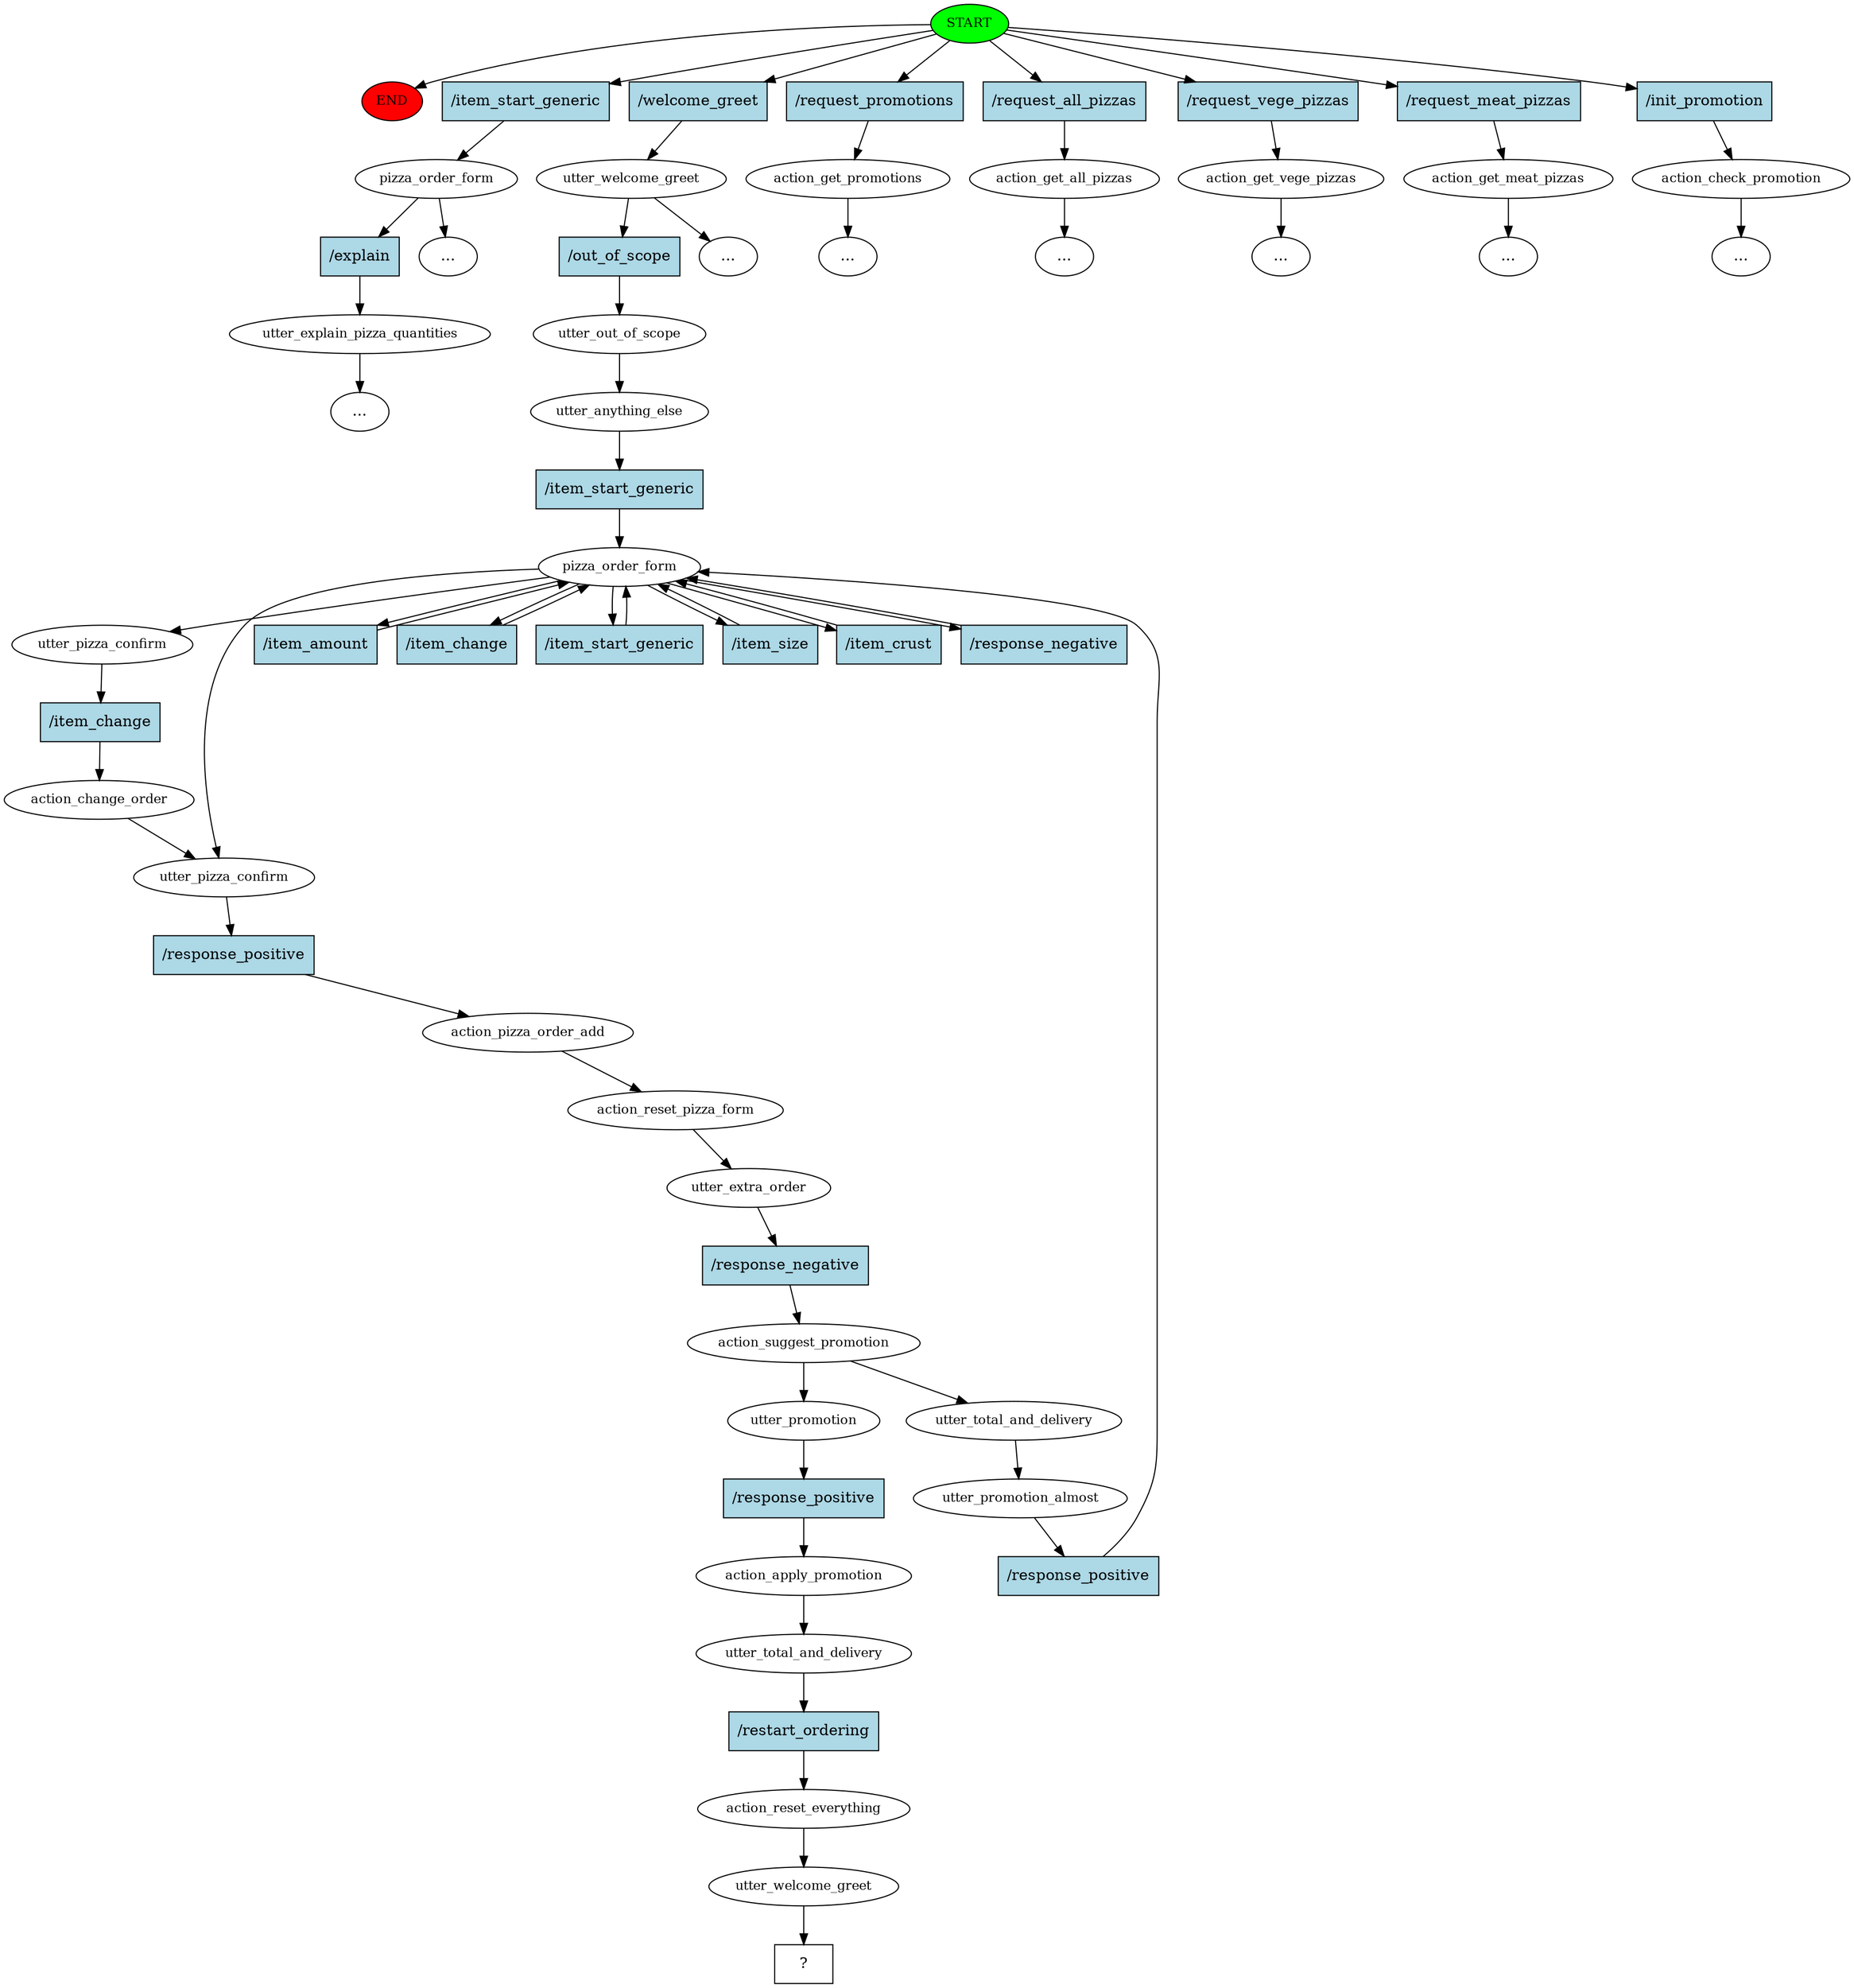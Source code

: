 digraph  {
0 [class="start active", fillcolor=green, fontsize=12, label=START, style=filled];
"-1" [class=end, fillcolor=red, fontsize=12, label=END, style=filled];
1 [class="", fontsize=12, label=pizza_order_form];
9 [class=active, fontsize=12, label=utter_welcome_greet];
41 [class="", fontsize=12, label=action_get_promotions];
"-44" [class=ellipsis, label="..."];
45 [class="", fontsize=12, label=action_get_all_pizzas];
"-47" [class=ellipsis, label="..."];
46 [class="", fontsize=12, label=action_get_vege_pizzas];
"-48" [class=ellipsis, label="..."];
47 [class="", fontsize=12, label=action_get_meat_pizzas];
"-49" [class=ellipsis, label="..."];
53 [class="", fontsize=12, label=action_check_promotion];
"-56" [class=ellipsis, label="..."];
57 [class="", fontsize=12, label=utter_explain_pizza_quantities];
"-58" [class=ellipsis, label="..."];
"-80" [class=ellipsis, label="..."];
"-94" [class=ellipsis, label="..."];
95 [class=active, fontsize=12, label=utter_out_of_scope];
96 [class=active, fontsize=12, label=utter_anything_else];
97 [class=active, fontsize=12, label=pizza_order_form];
105 [class=active, fontsize=12, label=utter_pizza_confirm];
106 [class=active, fontsize=12, label=action_change_order];
107 [class=active, fontsize=12, label=utter_pizza_confirm];
108 [class=active, fontsize=12, label=action_pizza_order_add];
109 [class=active, fontsize=12, label=action_reset_pizza_form];
110 [class=active, fontsize=12, label=utter_extra_order];
111 [class=active, fontsize=12, label=action_suggest_promotion];
112 [class=active, fontsize=12, label=utter_total_and_delivery];
113 [class=active, fontsize=12, label=utter_promotion_almost];
125 [class=active, fontsize=12, label=utter_promotion];
126 [class=active, fontsize=12, label=action_apply_promotion];
127 [class=active, fontsize=12, label=utter_total_and_delivery];
128 [class=active, fontsize=12, label=action_reset_everything];
129 [class=active, fontsize=12, label=utter_welcome_greet];
130 [class="intent dashed active", label="  ?  ", shape=rect];
131 [class=intent, fillcolor=lightblue, label="/item_start_generic", shape=rect, style=filled];
132 [class="intent active", fillcolor=lightblue, label="/welcome_greet", shape=rect, style=filled];
133 [class=intent, fillcolor=lightblue, label="/request_promotions", shape=rect, style=filled];
134 [class=intent, fillcolor=lightblue, label="/request_all_pizzas", shape=rect, style=filled];
135 [class=intent, fillcolor=lightblue, label="/request_vege_pizzas", shape=rect, style=filled];
136 [class=intent, fillcolor=lightblue, label="/request_meat_pizzas", shape=rect, style=filled];
137 [class=intent, fillcolor=lightblue, label="/init_promotion", shape=rect, style=filled];
138 [class=intent, fillcolor=lightblue, label="/explain", shape=rect, style=filled];
139 [class="intent active", fillcolor=lightblue, label="/out_of_scope", shape=rect, style=filled];
140 [class="intent active", fillcolor=lightblue, label="/item_start_generic", shape=rect, style=filled];
141 [class="intent active", fillcolor=lightblue, label="/item_amount", shape=rect, style=filled];
142 [class="intent active", fillcolor=lightblue, label="/item_change", shape=rect, style=filled];
143 [class="intent active", fillcolor=lightblue, label="/item_start_generic", shape=rect, style=filled];
144 [class="intent active", fillcolor=lightblue, label="/item_size", shape=rect, style=filled];
145 [class="intent active", fillcolor=lightblue, label="/item_crust", shape=rect, style=filled];
146 [class="intent active", fillcolor=lightblue, label="/response_negative", shape=rect, style=filled];
147 [class="intent active", fillcolor=lightblue, label="/item_change", shape=rect, style=filled];
148 [class="intent active", fillcolor=lightblue, label="/response_positive", shape=rect, style=filled];
149 [class="intent active", fillcolor=lightblue, label="/response_negative", shape=rect, style=filled];
150 [class="intent active", fillcolor=lightblue, label="/response_positive", shape=rect, style=filled];
151 [class="intent active", fillcolor=lightblue, label="/response_positive", shape=rect, style=filled];
152 [class="intent active", fillcolor=lightblue, label="/restart_ordering", shape=rect, style=filled];
0 -> "-1"  [class="", key=NONE, label=""];
0 -> 131  [class="", key=0];
0 -> 132  [class=active, key=0];
0 -> 133  [class="", key=0];
0 -> 134  [class="", key=0];
0 -> 135  [class="", key=0];
0 -> 136  [class="", key=0];
0 -> 137  [class="", key=0];
1 -> "-94"  [class="", key=NONE, label=""];
1 -> 138  [class="", key=0];
9 -> "-80"  [class="", key=NONE, label=""];
9 -> 139  [class=active, key=0];
41 -> "-44"  [class="", key=NONE, label=""];
45 -> "-47"  [class="", key=NONE, label=""];
46 -> "-48"  [class="", key=NONE, label=""];
47 -> "-49"  [class="", key=NONE, label=""];
53 -> "-56"  [class="", key=NONE, label=""];
57 -> "-58"  [class="", key=NONE, label=""];
95 -> 96  [class=active, key=NONE, label=""];
96 -> 140  [class=active, key=0];
97 -> 105  [class=active, key=NONE, label=""];
97 -> 107  [class=active, key=NONE, label=""];
97 -> 141  [class=active, key=0];
97 -> 142  [class=active, key=0];
97 -> 143  [class=active, key=0];
97 -> 144  [class=active, key=0];
97 -> 145  [class=active, key=0];
97 -> 146  [class=active, key=0];
105 -> 147  [class=active, key=0];
106 -> 107  [class=active, key=NONE, label=""];
107 -> 148  [class=active, key=0];
108 -> 109  [class=active, key=NONE, label=""];
109 -> 110  [class=active, key=NONE, label=""];
110 -> 149  [class=active, key=0];
111 -> 112  [class=active, key=NONE, label=""];
111 -> 125  [class=active, key=NONE, label=""];
112 -> 113  [class=active, key=NONE, label=""];
113 -> 150  [class=active, key=0];
125 -> 151  [class=active, key=0];
126 -> 127  [class=active, key=NONE, label=""];
127 -> 152  [class=active, key=0];
128 -> 129  [class=active, key=NONE, label=""];
129 -> 130  [class=active, key=NONE, label=""];
131 -> 1  [class="", key=0];
132 -> 9  [class=active, key=0];
133 -> 41  [class="", key=0];
134 -> 45  [class="", key=0];
135 -> 46  [class="", key=0];
136 -> 47  [class="", key=0];
137 -> 53  [class="", key=0];
138 -> 57  [class="", key=0];
139 -> 95  [class=active, key=0];
140 -> 97  [class=active, key=0];
141 -> 97  [class=active, key=0];
142 -> 97  [class=active, key=0];
143 -> 97  [class=active, key=0];
144 -> 97  [class=active, key=0];
145 -> 97  [class=active, key=0];
146 -> 97  [class=active, key=0];
147 -> 106  [class=active, key=0];
148 -> 108  [class=active, key=0];
149 -> 111  [class=active, key=0];
150 -> 97  [class=active, key=0];
151 -> 126  [class=active, key=0];
152 -> 128  [class=active, key=0];
}
